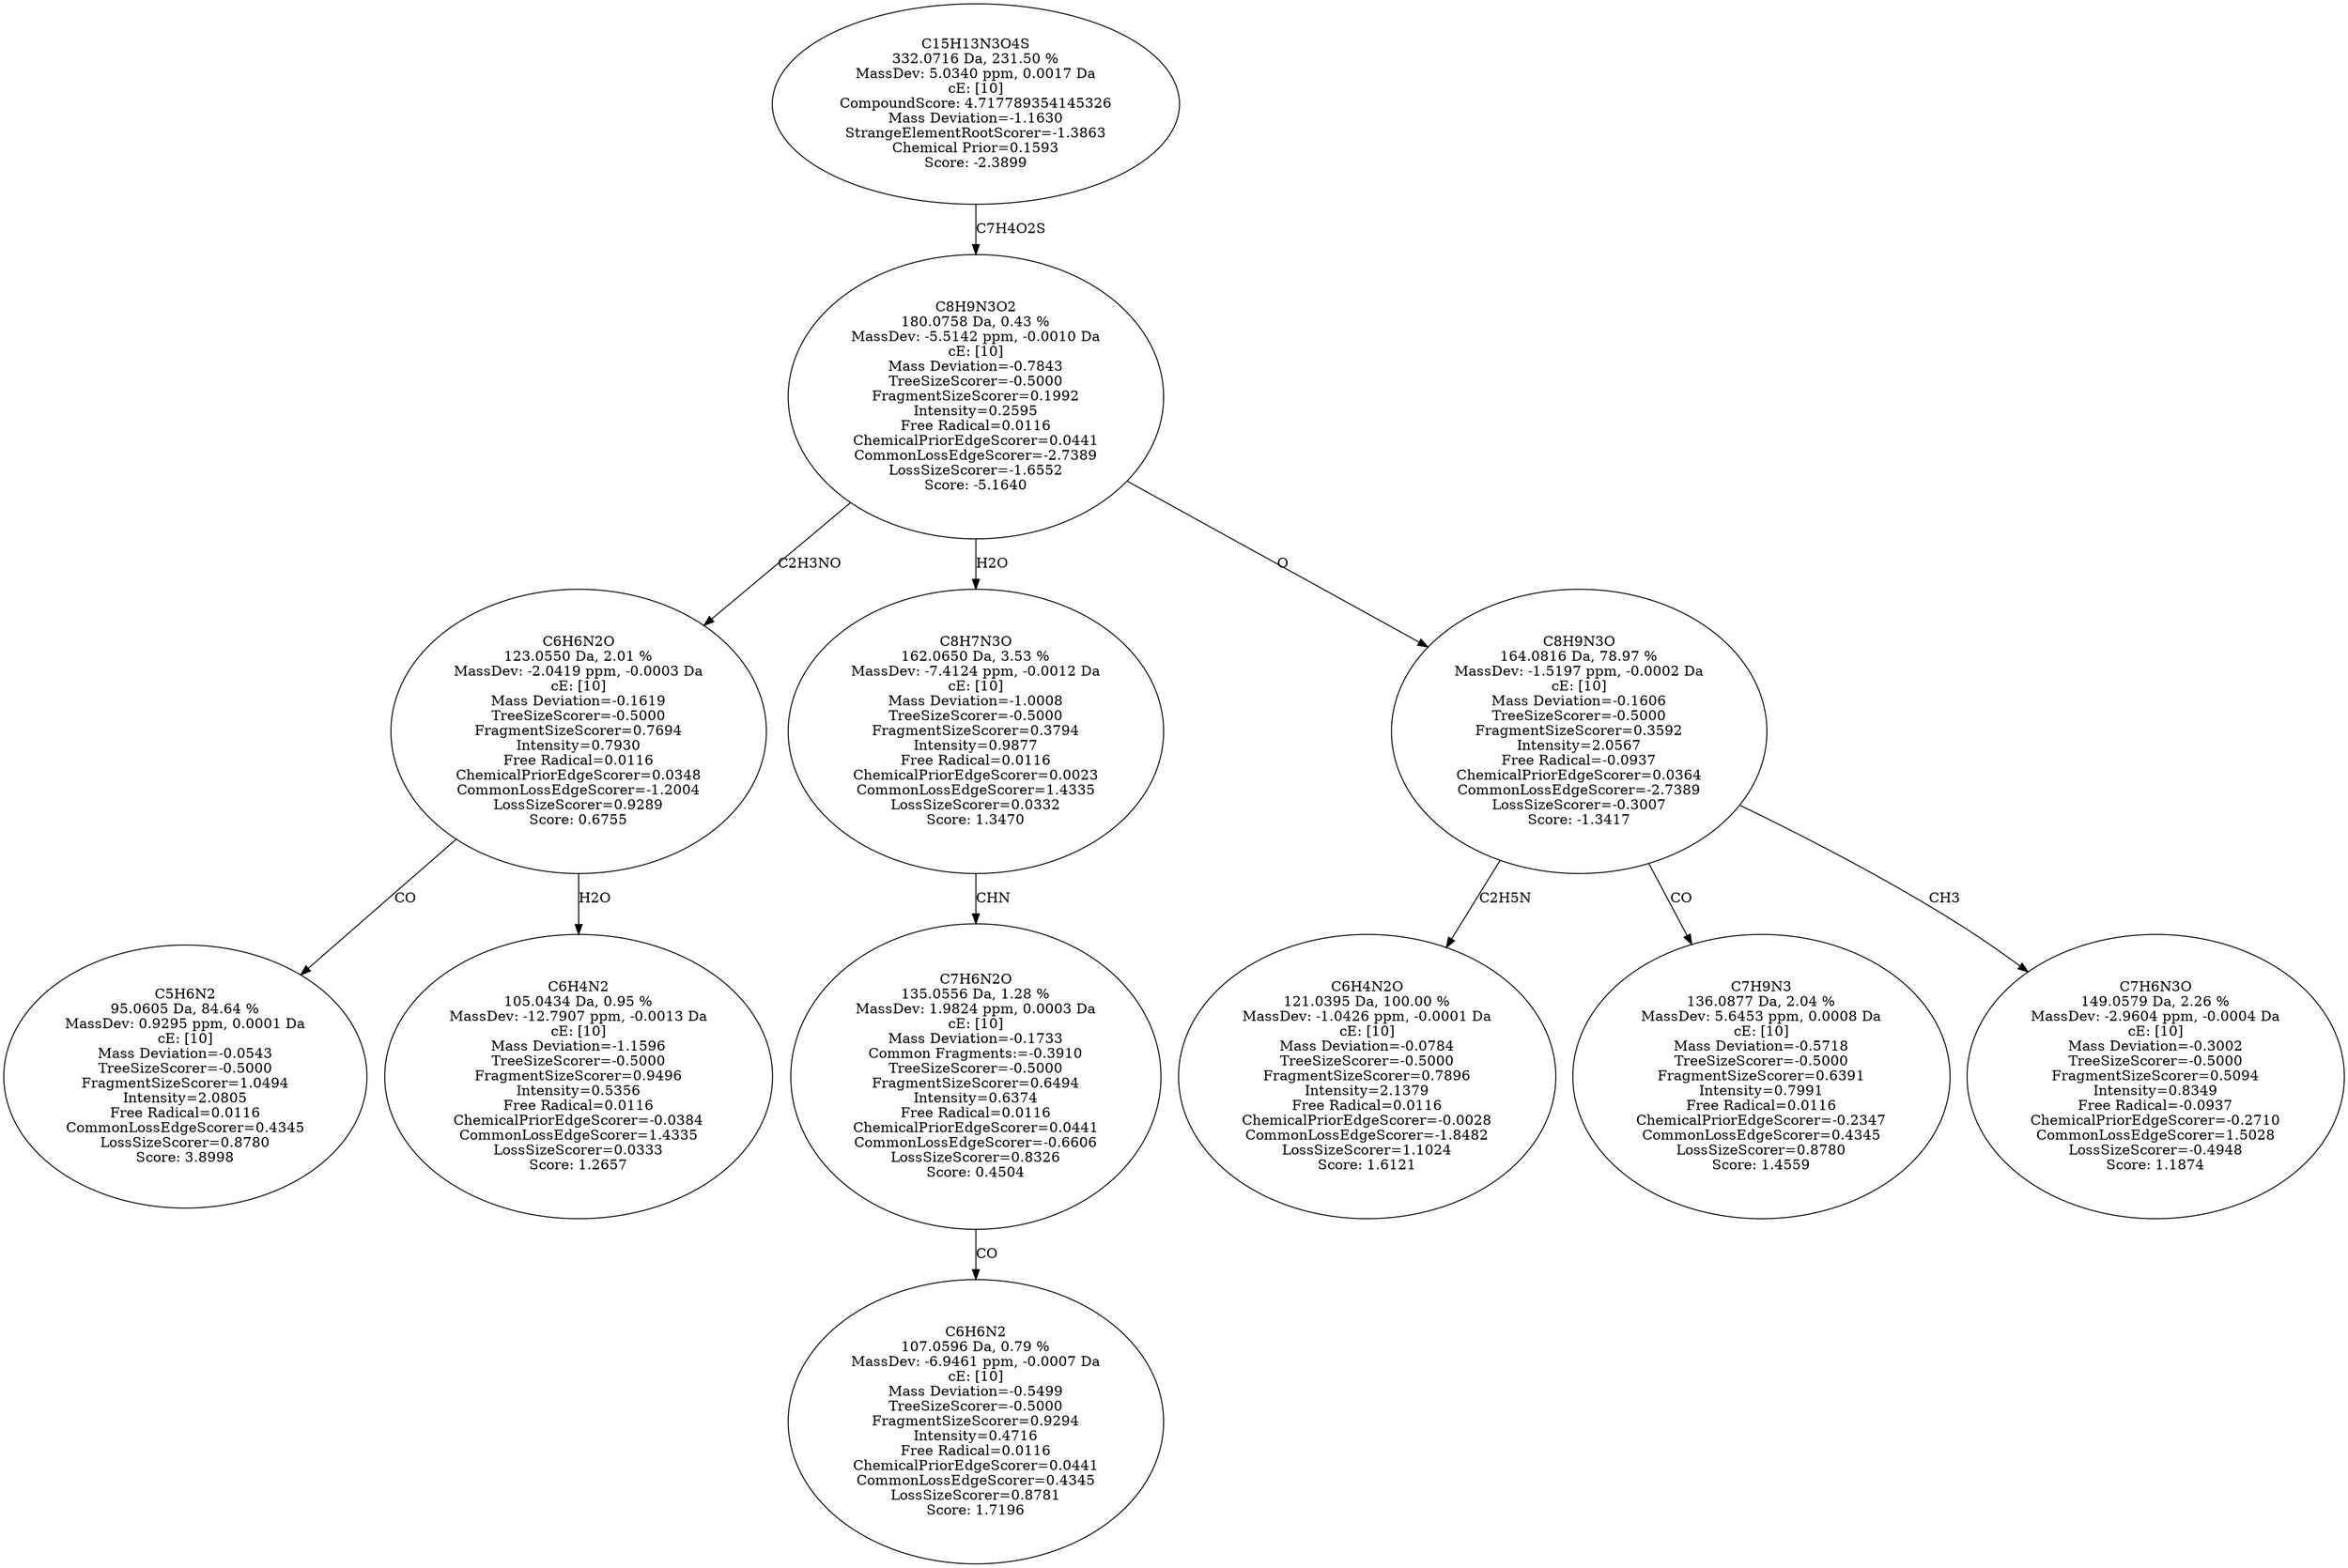strict digraph {
v1 [label="C5H6N2\n95.0605 Da, 84.64 %\nMassDev: 0.9295 ppm, 0.0001 Da\ncE: [10]\nMass Deviation=-0.0543\nTreeSizeScorer=-0.5000\nFragmentSizeScorer=1.0494\nIntensity=2.0805\nFree Radical=0.0116\nCommonLossEdgeScorer=0.4345\nLossSizeScorer=0.8780\nScore: 3.8998"];
v2 [label="C6H4N2\n105.0434 Da, 0.95 %\nMassDev: -12.7907 ppm, -0.0013 Da\ncE: [10]\nMass Deviation=-1.1596\nTreeSizeScorer=-0.5000\nFragmentSizeScorer=0.9496\nIntensity=0.5356\nFree Radical=0.0116\nChemicalPriorEdgeScorer=-0.0384\nCommonLossEdgeScorer=1.4335\nLossSizeScorer=0.0333\nScore: 1.2657"];
v3 [label="C6H6N2O\n123.0550 Da, 2.01 %\nMassDev: -2.0419 ppm, -0.0003 Da\ncE: [10]\nMass Deviation=-0.1619\nTreeSizeScorer=-0.5000\nFragmentSizeScorer=0.7694\nIntensity=0.7930\nFree Radical=0.0116\nChemicalPriorEdgeScorer=0.0348\nCommonLossEdgeScorer=-1.2004\nLossSizeScorer=0.9289\nScore: 0.6755"];
v4 [label="C6H6N2\n107.0596 Da, 0.79 %\nMassDev: -6.9461 ppm, -0.0007 Da\ncE: [10]\nMass Deviation=-0.5499\nTreeSizeScorer=-0.5000\nFragmentSizeScorer=0.9294\nIntensity=0.4716\nFree Radical=0.0116\nChemicalPriorEdgeScorer=0.0441\nCommonLossEdgeScorer=0.4345\nLossSizeScorer=0.8781\nScore: 1.7196"];
v5 [label="C7H6N2O\n135.0556 Da, 1.28 %\nMassDev: 1.9824 ppm, 0.0003 Da\ncE: [10]\nMass Deviation=-0.1733\nCommon Fragments:=-0.3910\nTreeSizeScorer=-0.5000\nFragmentSizeScorer=0.6494\nIntensity=0.6374\nFree Radical=0.0116\nChemicalPriorEdgeScorer=0.0441\nCommonLossEdgeScorer=-0.6606\nLossSizeScorer=0.8326\nScore: 0.4504"];
v6 [label="C8H7N3O\n162.0650 Da, 3.53 %\nMassDev: -7.4124 ppm, -0.0012 Da\ncE: [10]\nMass Deviation=-1.0008\nTreeSizeScorer=-0.5000\nFragmentSizeScorer=0.3794\nIntensity=0.9877\nFree Radical=0.0116\nChemicalPriorEdgeScorer=0.0023\nCommonLossEdgeScorer=1.4335\nLossSizeScorer=0.0332\nScore: 1.3470"];
v7 [label="C6H4N2O\n121.0395 Da, 100.00 %\nMassDev: -1.0426 ppm, -0.0001 Da\ncE: [10]\nMass Deviation=-0.0784\nTreeSizeScorer=-0.5000\nFragmentSizeScorer=0.7896\nIntensity=2.1379\nFree Radical=0.0116\nChemicalPriorEdgeScorer=-0.0028\nCommonLossEdgeScorer=-1.8482\nLossSizeScorer=1.1024\nScore: 1.6121"];
v8 [label="C7H9N3\n136.0877 Da, 2.04 %\nMassDev: 5.6453 ppm, 0.0008 Da\ncE: [10]\nMass Deviation=-0.5718\nTreeSizeScorer=-0.5000\nFragmentSizeScorer=0.6391\nIntensity=0.7991\nFree Radical=0.0116\nChemicalPriorEdgeScorer=-0.2347\nCommonLossEdgeScorer=0.4345\nLossSizeScorer=0.8780\nScore: 1.4559"];
v9 [label="C7H6N3O\n149.0579 Da, 2.26 %\nMassDev: -2.9604 ppm, -0.0004 Da\ncE: [10]\nMass Deviation=-0.3002\nTreeSizeScorer=-0.5000\nFragmentSizeScorer=0.5094\nIntensity=0.8349\nFree Radical=-0.0937\nChemicalPriorEdgeScorer=-0.2710\nCommonLossEdgeScorer=1.5028\nLossSizeScorer=-0.4948\nScore: 1.1874"];
v10 [label="C8H9N3O\n164.0816 Da, 78.97 %\nMassDev: -1.5197 ppm, -0.0002 Da\ncE: [10]\nMass Deviation=-0.1606\nTreeSizeScorer=-0.5000\nFragmentSizeScorer=0.3592\nIntensity=2.0567\nFree Radical=-0.0937\nChemicalPriorEdgeScorer=0.0364\nCommonLossEdgeScorer=-2.7389\nLossSizeScorer=-0.3007\nScore: -1.3417"];
v11 [label="C8H9N3O2\n180.0758 Da, 0.43 %\nMassDev: -5.5142 ppm, -0.0010 Da\ncE: [10]\nMass Deviation=-0.7843\nTreeSizeScorer=-0.5000\nFragmentSizeScorer=0.1992\nIntensity=0.2595\nFree Radical=0.0116\nChemicalPriorEdgeScorer=0.0441\nCommonLossEdgeScorer=-2.7389\nLossSizeScorer=-1.6552\nScore: -5.1640"];
v12 [label="C15H13N3O4S\n332.0716 Da, 231.50 %\nMassDev: 5.0340 ppm, 0.0017 Da\ncE: [10]\nCompoundScore: 4.717789354145326\nMass Deviation=-1.1630\nStrangeElementRootScorer=-1.3863\nChemical Prior=0.1593\nScore: -2.3899"];
v3 -> v1 [label="CO"];
v3 -> v2 [label="H2O"];
v11 -> v3 [label="C2H3NO"];
v5 -> v4 [label="CO"];
v6 -> v5 [label="CHN"];
v11 -> v6 [label="H2O"];
v10 -> v7 [label="C2H5N"];
v10 -> v8 [label="CO"];
v10 -> v9 [label="CH3"];
v11 -> v10 [label="O"];
v12 -> v11 [label="C7H4O2S"];
}